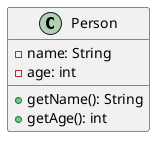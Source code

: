 @startuml person
class Person {
  - name: String
  - age: int
  + getName(): String
  + getAge(): int
}
@enduml
